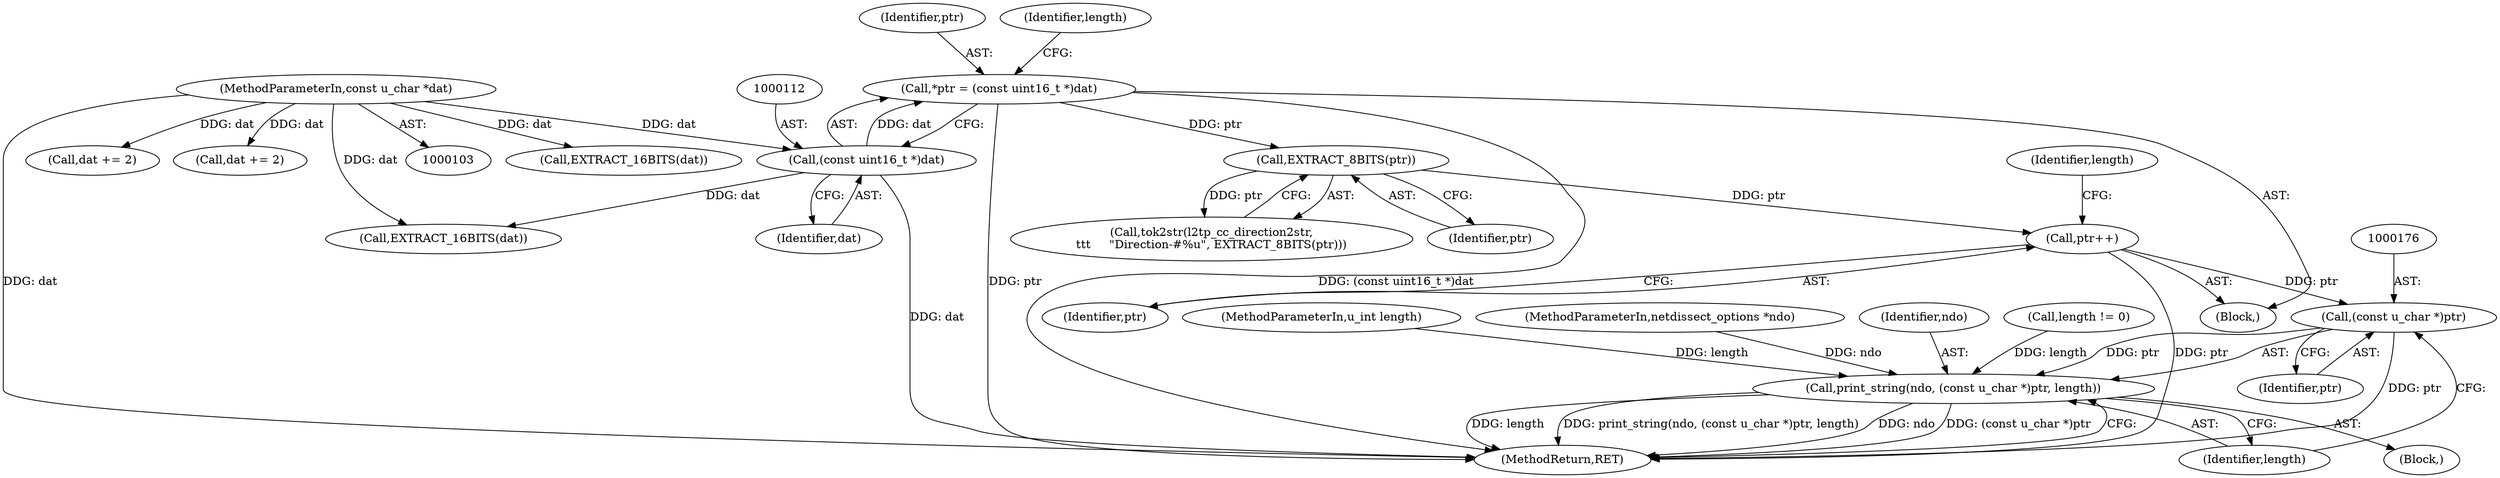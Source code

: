 digraph "0_tcpdump_cc4a7391c616be7a64ed65742ef9ed3f106eb165_7@pointer" {
"1000175" [label="(Call,(const u_char *)ptr)"];
"1000160" [label="(Call,ptr++)"];
"1000158" [label="(Call,EXTRACT_8BITS(ptr))"];
"1000109" [label="(Call,*ptr = (const uint16_t *)dat)"];
"1000111" [label="(Call,(const uint16_t *)dat)"];
"1000105" [label="(MethodParameterIn,const u_char *dat)"];
"1000173" [label="(Call,print_string(ndo, (const u_char *)ptr, length))"];
"1000142" [label="(Call,EXTRACT_16BITS(dat))"];
"1000175" [label="(Call,(const u_char *)ptr)"];
"1000129" [label="(Call,EXTRACT_16BITS(dat))"];
"1000111" [label="(Call,(const uint16_t *)dat)"];
"1000161" [label="(Identifier,ptr)"];
"1000158" [label="(Call,EXTRACT_8BITS(ptr))"];
"1000113" [label="(Identifier,dat)"];
"1000165" [label="(Call,length != 0)"];
"1000163" [label="(Identifier,length)"];
"1000160" [label="(Call,ptr++)"];
"1000106" [label="(MethodParameterIn,u_int length)"];
"1000159" [label="(Identifier,ptr)"];
"1000105" [label="(MethodParameterIn,const u_char *dat)"];
"1000155" [label="(Call,tok2str(l2tp_cc_direction2str,\n\t\t\t     \"Direction-#%u\", EXTRACT_8BITS(ptr)))"];
"1000173" [label="(Call,print_string(ndo, (const u_char *)ptr, length))"];
"1000144" [label="(Call,dat += 2)"];
"1000104" [label="(MethodParameterIn,netdissect_options *ndo)"];
"1000110" [label="(Identifier,ptr)"];
"1000174" [label="(Identifier,ndo)"];
"1000168" [label="(Block,)"];
"1000116" [label="(Identifier,length)"];
"1000107" [label="(Block,)"];
"1000109" [label="(Call,*ptr = (const uint16_t *)dat)"];
"1000178" [label="(Identifier,length)"];
"1000177" [label="(Identifier,ptr)"];
"1000131" [label="(Call,dat += 2)"];
"1000179" [label="(MethodReturn,RET)"];
"1000175" -> "1000173"  [label="AST: "];
"1000175" -> "1000177"  [label="CFG: "];
"1000176" -> "1000175"  [label="AST: "];
"1000177" -> "1000175"  [label="AST: "];
"1000178" -> "1000175"  [label="CFG: "];
"1000175" -> "1000179"  [label="DDG: ptr"];
"1000175" -> "1000173"  [label="DDG: ptr"];
"1000160" -> "1000175"  [label="DDG: ptr"];
"1000160" -> "1000107"  [label="AST: "];
"1000160" -> "1000161"  [label="CFG: "];
"1000161" -> "1000160"  [label="AST: "];
"1000163" -> "1000160"  [label="CFG: "];
"1000160" -> "1000179"  [label="DDG: ptr"];
"1000158" -> "1000160"  [label="DDG: ptr"];
"1000158" -> "1000155"  [label="AST: "];
"1000158" -> "1000159"  [label="CFG: "];
"1000159" -> "1000158"  [label="AST: "];
"1000155" -> "1000158"  [label="CFG: "];
"1000158" -> "1000155"  [label="DDG: ptr"];
"1000109" -> "1000158"  [label="DDG: ptr"];
"1000109" -> "1000107"  [label="AST: "];
"1000109" -> "1000111"  [label="CFG: "];
"1000110" -> "1000109"  [label="AST: "];
"1000111" -> "1000109"  [label="AST: "];
"1000116" -> "1000109"  [label="CFG: "];
"1000109" -> "1000179"  [label="DDG: ptr"];
"1000109" -> "1000179"  [label="DDG: (const uint16_t *)dat"];
"1000111" -> "1000109"  [label="DDG: dat"];
"1000111" -> "1000113"  [label="CFG: "];
"1000112" -> "1000111"  [label="AST: "];
"1000113" -> "1000111"  [label="AST: "];
"1000111" -> "1000179"  [label="DDG: dat"];
"1000105" -> "1000111"  [label="DDG: dat"];
"1000111" -> "1000129"  [label="DDG: dat"];
"1000105" -> "1000103"  [label="AST: "];
"1000105" -> "1000179"  [label="DDG: dat"];
"1000105" -> "1000129"  [label="DDG: dat"];
"1000105" -> "1000131"  [label="DDG: dat"];
"1000105" -> "1000142"  [label="DDG: dat"];
"1000105" -> "1000144"  [label="DDG: dat"];
"1000173" -> "1000168"  [label="AST: "];
"1000173" -> "1000178"  [label="CFG: "];
"1000174" -> "1000173"  [label="AST: "];
"1000178" -> "1000173"  [label="AST: "];
"1000179" -> "1000173"  [label="CFG: "];
"1000173" -> "1000179"  [label="DDG: length"];
"1000173" -> "1000179"  [label="DDG: print_string(ndo, (const u_char *)ptr, length)"];
"1000173" -> "1000179"  [label="DDG: ndo"];
"1000173" -> "1000179"  [label="DDG: (const u_char *)ptr"];
"1000104" -> "1000173"  [label="DDG: ndo"];
"1000165" -> "1000173"  [label="DDG: length"];
"1000106" -> "1000173"  [label="DDG: length"];
}
